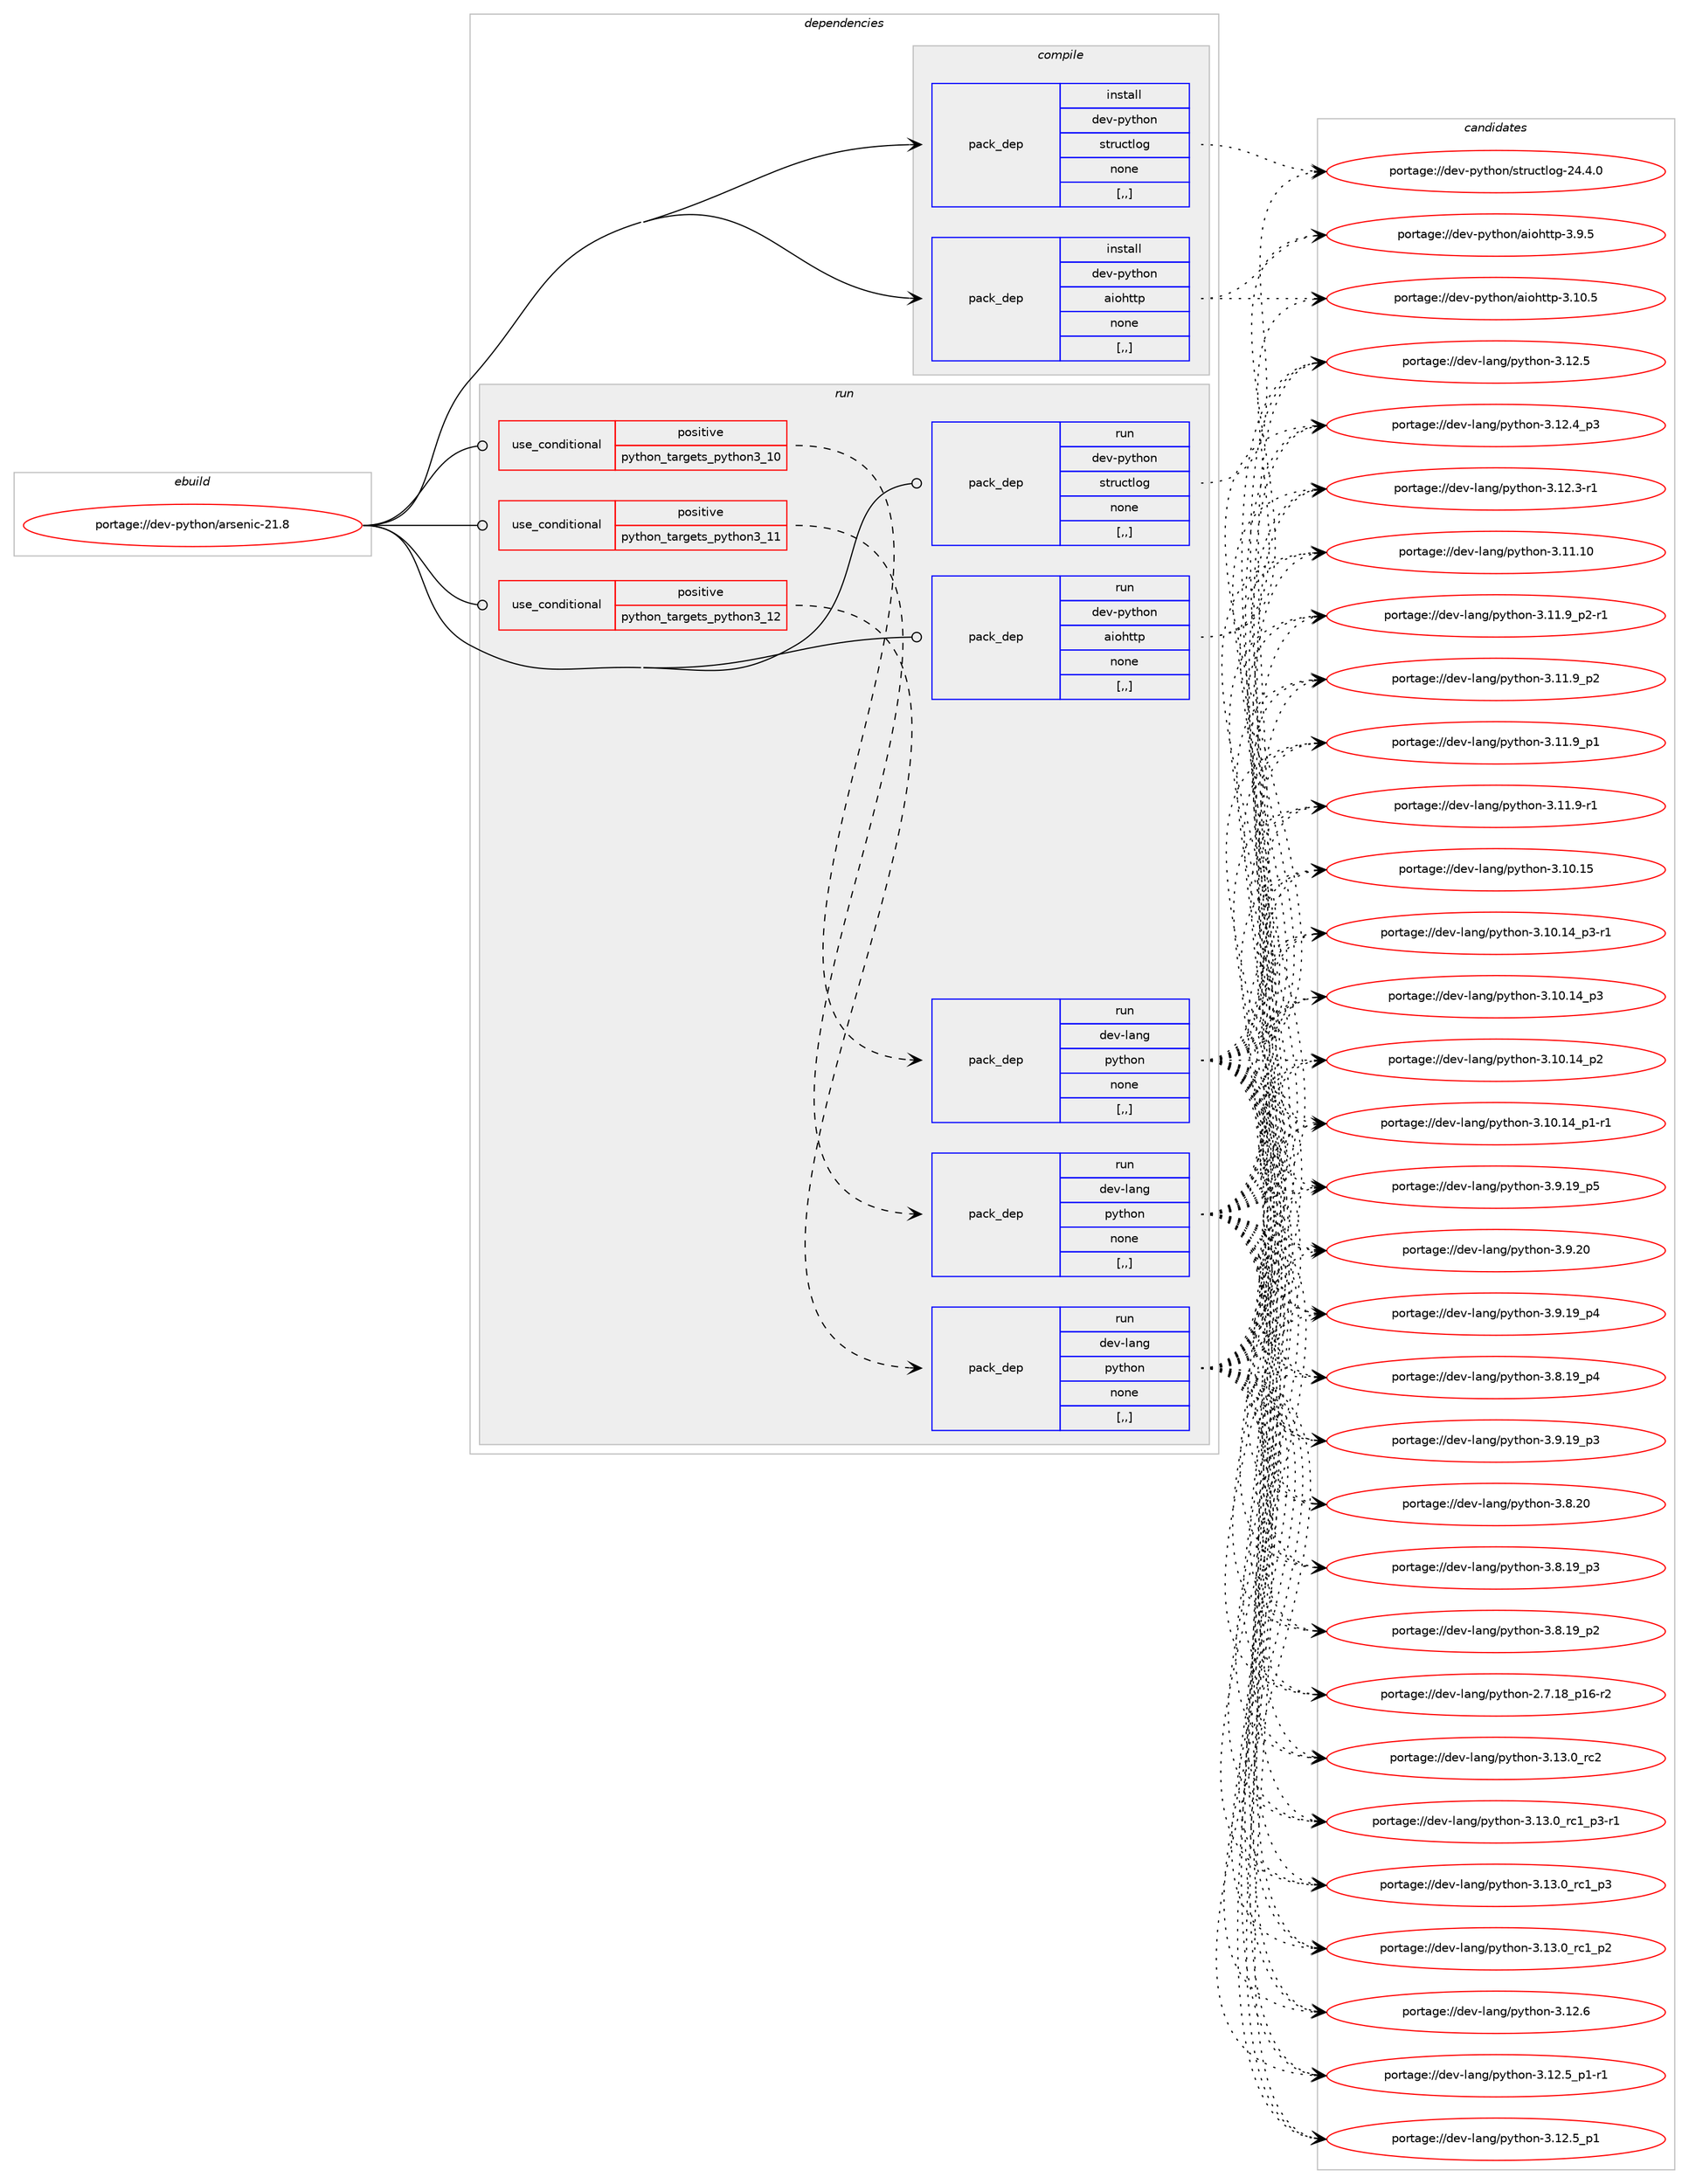 digraph prolog {

# *************
# Graph options
# *************

newrank=true;
concentrate=true;
compound=true;
graph [rankdir=LR,fontname=Helvetica,fontsize=10,ranksep=1.5];#, ranksep=2.5, nodesep=0.2];
edge  [arrowhead=vee];
node  [fontname=Helvetica,fontsize=10];

# **********
# The ebuild
# **********

subgraph cluster_leftcol {
color=gray;
label=<<i>ebuild</i>>;
id [label="portage://dev-python/arsenic-21.8", color=red, width=4, href="../dev-python/arsenic-21.8.svg"];
}

# ****************
# The dependencies
# ****************

subgraph cluster_midcol {
color=gray;
label=<<i>dependencies</i>>;
subgraph cluster_compile {
fillcolor="#eeeeee";
style=filled;
label=<<i>compile</i>>;
subgraph pack470289 {
dependency636371 [label=<<TABLE BORDER="0" CELLBORDER="1" CELLSPACING="0" CELLPADDING="4" WIDTH="220"><TR><TD ROWSPAN="6" CELLPADDING="30">pack_dep</TD></TR><TR><TD WIDTH="110">install</TD></TR><TR><TD>dev-python</TD></TR><TR><TD>aiohttp</TD></TR><TR><TD>none</TD></TR><TR><TD>[,,]</TD></TR></TABLE>>, shape=none, color=blue];
}
id:e -> dependency636371:w [weight=20,style="solid",arrowhead="vee"];
subgraph pack470290 {
dependency636372 [label=<<TABLE BORDER="0" CELLBORDER="1" CELLSPACING="0" CELLPADDING="4" WIDTH="220"><TR><TD ROWSPAN="6" CELLPADDING="30">pack_dep</TD></TR><TR><TD WIDTH="110">install</TD></TR><TR><TD>dev-python</TD></TR><TR><TD>structlog</TD></TR><TR><TD>none</TD></TR><TR><TD>[,,]</TD></TR></TABLE>>, shape=none, color=blue];
}
id:e -> dependency636372:w [weight=20,style="solid",arrowhead="vee"];
}
subgraph cluster_compileandrun {
fillcolor="#eeeeee";
style=filled;
label=<<i>compile and run</i>>;
}
subgraph cluster_run {
fillcolor="#eeeeee";
style=filled;
label=<<i>run</i>>;
subgraph cond161268 {
dependency636373 [label=<<TABLE BORDER="0" CELLBORDER="1" CELLSPACING="0" CELLPADDING="4"><TR><TD ROWSPAN="3" CELLPADDING="10">use_conditional</TD></TR><TR><TD>positive</TD></TR><TR><TD>python_targets_python3_10</TD></TR></TABLE>>, shape=none, color=red];
subgraph pack470291 {
dependency636374 [label=<<TABLE BORDER="0" CELLBORDER="1" CELLSPACING="0" CELLPADDING="4" WIDTH="220"><TR><TD ROWSPAN="6" CELLPADDING="30">pack_dep</TD></TR><TR><TD WIDTH="110">run</TD></TR><TR><TD>dev-lang</TD></TR><TR><TD>python</TD></TR><TR><TD>none</TD></TR><TR><TD>[,,]</TD></TR></TABLE>>, shape=none, color=blue];
}
dependency636373:e -> dependency636374:w [weight=20,style="dashed",arrowhead="vee"];
}
id:e -> dependency636373:w [weight=20,style="solid",arrowhead="odot"];
subgraph cond161269 {
dependency636375 [label=<<TABLE BORDER="0" CELLBORDER="1" CELLSPACING="0" CELLPADDING="4"><TR><TD ROWSPAN="3" CELLPADDING="10">use_conditional</TD></TR><TR><TD>positive</TD></TR><TR><TD>python_targets_python3_11</TD></TR></TABLE>>, shape=none, color=red];
subgraph pack470292 {
dependency636376 [label=<<TABLE BORDER="0" CELLBORDER="1" CELLSPACING="0" CELLPADDING="4" WIDTH="220"><TR><TD ROWSPAN="6" CELLPADDING="30">pack_dep</TD></TR><TR><TD WIDTH="110">run</TD></TR><TR><TD>dev-lang</TD></TR><TR><TD>python</TD></TR><TR><TD>none</TD></TR><TR><TD>[,,]</TD></TR></TABLE>>, shape=none, color=blue];
}
dependency636375:e -> dependency636376:w [weight=20,style="dashed",arrowhead="vee"];
}
id:e -> dependency636375:w [weight=20,style="solid",arrowhead="odot"];
subgraph cond161270 {
dependency636377 [label=<<TABLE BORDER="0" CELLBORDER="1" CELLSPACING="0" CELLPADDING="4"><TR><TD ROWSPAN="3" CELLPADDING="10">use_conditional</TD></TR><TR><TD>positive</TD></TR><TR><TD>python_targets_python3_12</TD></TR></TABLE>>, shape=none, color=red];
subgraph pack470293 {
dependency636378 [label=<<TABLE BORDER="0" CELLBORDER="1" CELLSPACING="0" CELLPADDING="4" WIDTH="220"><TR><TD ROWSPAN="6" CELLPADDING="30">pack_dep</TD></TR><TR><TD WIDTH="110">run</TD></TR><TR><TD>dev-lang</TD></TR><TR><TD>python</TD></TR><TR><TD>none</TD></TR><TR><TD>[,,]</TD></TR></TABLE>>, shape=none, color=blue];
}
dependency636377:e -> dependency636378:w [weight=20,style="dashed",arrowhead="vee"];
}
id:e -> dependency636377:w [weight=20,style="solid",arrowhead="odot"];
subgraph pack470294 {
dependency636379 [label=<<TABLE BORDER="0" CELLBORDER="1" CELLSPACING="0" CELLPADDING="4" WIDTH="220"><TR><TD ROWSPAN="6" CELLPADDING="30">pack_dep</TD></TR><TR><TD WIDTH="110">run</TD></TR><TR><TD>dev-python</TD></TR><TR><TD>aiohttp</TD></TR><TR><TD>none</TD></TR><TR><TD>[,,]</TD></TR></TABLE>>, shape=none, color=blue];
}
id:e -> dependency636379:w [weight=20,style="solid",arrowhead="odot"];
subgraph pack470295 {
dependency636380 [label=<<TABLE BORDER="0" CELLBORDER="1" CELLSPACING="0" CELLPADDING="4" WIDTH="220"><TR><TD ROWSPAN="6" CELLPADDING="30">pack_dep</TD></TR><TR><TD WIDTH="110">run</TD></TR><TR><TD>dev-python</TD></TR><TR><TD>structlog</TD></TR><TR><TD>none</TD></TR><TR><TD>[,,]</TD></TR></TABLE>>, shape=none, color=blue];
}
id:e -> dependency636380:w [weight=20,style="solid",arrowhead="odot"];
}
}

# **************
# The candidates
# **************

subgraph cluster_choices {
rank=same;
color=gray;
label=<<i>candidates</i>>;

subgraph choice470289 {
color=black;
nodesep=1;
choice10010111845112121116104111110479710511110411611611245514649484653 [label="portage://dev-python/aiohttp-3.10.5", color=red, width=4,href="../dev-python/aiohttp-3.10.5.svg"];
choice100101118451121211161041111104797105111104116116112455146574653 [label="portage://dev-python/aiohttp-3.9.5", color=red, width=4,href="../dev-python/aiohttp-3.9.5.svg"];
dependency636371:e -> choice10010111845112121116104111110479710511110411611611245514649484653:w [style=dotted,weight="100"];
dependency636371:e -> choice100101118451121211161041111104797105111104116116112455146574653:w [style=dotted,weight="100"];
}
subgraph choice470290 {
color=black;
nodesep=1;
choice10010111845112121116104111110471151161141179911610811110345505246524648 [label="portage://dev-python/structlog-24.4.0", color=red, width=4,href="../dev-python/structlog-24.4.0.svg"];
dependency636372:e -> choice10010111845112121116104111110471151161141179911610811110345505246524648:w [style=dotted,weight="100"];
}
subgraph choice470291 {
color=black;
nodesep=1;
choice10010111845108971101034711212111610411111045514649514648951149950 [label="portage://dev-lang/python-3.13.0_rc2", color=red, width=4,href="../dev-lang/python-3.13.0_rc2.svg"];
choice1001011184510897110103471121211161041111104551464951464895114994995112514511449 [label="portage://dev-lang/python-3.13.0_rc1_p3-r1", color=red, width=4,href="../dev-lang/python-3.13.0_rc1_p3-r1.svg"];
choice100101118451089711010347112121116104111110455146495146489511499499511251 [label="portage://dev-lang/python-3.13.0_rc1_p3", color=red, width=4,href="../dev-lang/python-3.13.0_rc1_p3.svg"];
choice100101118451089711010347112121116104111110455146495146489511499499511250 [label="portage://dev-lang/python-3.13.0_rc1_p2", color=red, width=4,href="../dev-lang/python-3.13.0_rc1_p2.svg"];
choice10010111845108971101034711212111610411111045514649504654 [label="portage://dev-lang/python-3.12.6", color=red, width=4,href="../dev-lang/python-3.12.6.svg"];
choice1001011184510897110103471121211161041111104551464950465395112494511449 [label="portage://dev-lang/python-3.12.5_p1-r1", color=red, width=4,href="../dev-lang/python-3.12.5_p1-r1.svg"];
choice100101118451089711010347112121116104111110455146495046539511249 [label="portage://dev-lang/python-3.12.5_p1", color=red, width=4,href="../dev-lang/python-3.12.5_p1.svg"];
choice10010111845108971101034711212111610411111045514649504653 [label="portage://dev-lang/python-3.12.5", color=red, width=4,href="../dev-lang/python-3.12.5.svg"];
choice100101118451089711010347112121116104111110455146495046529511251 [label="portage://dev-lang/python-3.12.4_p3", color=red, width=4,href="../dev-lang/python-3.12.4_p3.svg"];
choice100101118451089711010347112121116104111110455146495046514511449 [label="portage://dev-lang/python-3.12.3-r1", color=red, width=4,href="../dev-lang/python-3.12.3-r1.svg"];
choice1001011184510897110103471121211161041111104551464949464948 [label="portage://dev-lang/python-3.11.10", color=red, width=4,href="../dev-lang/python-3.11.10.svg"];
choice1001011184510897110103471121211161041111104551464949465795112504511449 [label="portage://dev-lang/python-3.11.9_p2-r1", color=red, width=4,href="../dev-lang/python-3.11.9_p2-r1.svg"];
choice100101118451089711010347112121116104111110455146494946579511250 [label="portage://dev-lang/python-3.11.9_p2", color=red, width=4,href="../dev-lang/python-3.11.9_p2.svg"];
choice100101118451089711010347112121116104111110455146494946579511249 [label="portage://dev-lang/python-3.11.9_p1", color=red, width=4,href="../dev-lang/python-3.11.9_p1.svg"];
choice100101118451089711010347112121116104111110455146494946574511449 [label="portage://dev-lang/python-3.11.9-r1", color=red, width=4,href="../dev-lang/python-3.11.9-r1.svg"];
choice1001011184510897110103471121211161041111104551464948464953 [label="portage://dev-lang/python-3.10.15", color=red, width=4,href="../dev-lang/python-3.10.15.svg"];
choice100101118451089711010347112121116104111110455146494846495295112514511449 [label="portage://dev-lang/python-3.10.14_p3-r1", color=red, width=4,href="../dev-lang/python-3.10.14_p3-r1.svg"];
choice10010111845108971101034711212111610411111045514649484649529511251 [label="portage://dev-lang/python-3.10.14_p3", color=red, width=4,href="../dev-lang/python-3.10.14_p3.svg"];
choice10010111845108971101034711212111610411111045514649484649529511250 [label="portage://dev-lang/python-3.10.14_p2", color=red, width=4,href="../dev-lang/python-3.10.14_p2.svg"];
choice100101118451089711010347112121116104111110455146494846495295112494511449 [label="portage://dev-lang/python-3.10.14_p1-r1", color=red, width=4,href="../dev-lang/python-3.10.14_p1-r1.svg"];
choice10010111845108971101034711212111610411111045514657465048 [label="portage://dev-lang/python-3.9.20", color=red, width=4,href="../dev-lang/python-3.9.20.svg"];
choice100101118451089711010347112121116104111110455146574649579511253 [label="portage://dev-lang/python-3.9.19_p5", color=red, width=4,href="../dev-lang/python-3.9.19_p5.svg"];
choice100101118451089711010347112121116104111110455146574649579511252 [label="portage://dev-lang/python-3.9.19_p4", color=red, width=4,href="../dev-lang/python-3.9.19_p4.svg"];
choice100101118451089711010347112121116104111110455146574649579511251 [label="portage://dev-lang/python-3.9.19_p3", color=red, width=4,href="../dev-lang/python-3.9.19_p3.svg"];
choice10010111845108971101034711212111610411111045514656465048 [label="portage://dev-lang/python-3.8.20", color=red, width=4,href="../dev-lang/python-3.8.20.svg"];
choice100101118451089711010347112121116104111110455146564649579511252 [label="portage://dev-lang/python-3.8.19_p4", color=red, width=4,href="../dev-lang/python-3.8.19_p4.svg"];
choice100101118451089711010347112121116104111110455146564649579511251 [label="portage://dev-lang/python-3.8.19_p3", color=red, width=4,href="../dev-lang/python-3.8.19_p3.svg"];
choice100101118451089711010347112121116104111110455146564649579511250 [label="portage://dev-lang/python-3.8.19_p2", color=red, width=4,href="../dev-lang/python-3.8.19_p2.svg"];
choice100101118451089711010347112121116104111110455046554649569511249544511450 [label="portage://dev-lang/python-2.7.18_p16-r2", color=red, width=4,href="../dev-lang/python-2.7.18_p16-r2.svg"];
dependency636374:e -> choice10010111845108971101034711212111610411111045514649514648951149950:w [style=dotted,weight="100"];
dependency636374:e -> choice1001011184510897110103471121211161041111104551464951464895114994995112514511449:w [style=dotted,weight="100"];
dependency636374:e -> choice100101118451089711010347112121116104111110455146495146489511499499511251:w [style=dotted,weight="100"];
dependency636374:e -> choice100101118451089711010347112121116104111110455146495146489511499499511250:w [style=dotted,weight="100"];
dependency636374:e -> choice10010111845108971101034711212111610411111045514649504654:w [style=dotted,weight="100"];
dependency636374:e -> choice1001011184510897110103471121211161041111104551464950465395112494511449:w [style=dotted,weight="100"];
dependency636374:e -> choice100101118451089711010347112121116104111110455146495046539511249:w [style=dotted,weight="100"];
dependency636374:e -> choice10010111845108971101034711212111610411111045514649504653:w [style=dotted,weight="100"];
dependency636374:e -> choice100101118451089711010347112121116104111110455146495046529511251:w [style=dotted,weight="100"];
dependency636374:e -> choice100101118451089711010347112121116104111110455146495046514511449:w [style=dotted,weight="100"];
dependency636374:e -> choice1001011184510897110103471121211161041111104551464949464948:w [style=dotted,weight="100"];
dependency636374:e -> choice1001011184510897110103471121211161041111104551464949465795112504511449:w [style=dotted,weight="100"];
dependency636374:e -> choice100101118451089711010347112121116104111110455146494946579511250:w [style=dotted,weight="100"];
dependency636374:e -> choice100101118451089711010347112121116104111110455146494946579511249:w [style=dotted,weight="100"];
dependency636374:e -> choice100101118451089711010347112121116104111110455146494946574511449:w [style=dotted,weight="100"];
dependency636374:e -> choice1001011184510897110103471121211161041111104551464948464953:w [style=dotted,weight="100"];
dependency636374:e -> choice100101118451089711010347112121116104111110455146494846495295112514511449:w [style=dotted,weight="100"];
dependency636374:e -> choice10010111845108971101034711212111610411111045514649484649529511251:w [style=dotted,weight="100"];
dependency636374:e -> choice10010111845108971101034711212111610411111045514649484649529511250:w [style=dotted,weight="100"];
dependency636374:e -> choice100101118451089711010347112121116104111110455146494846495295112494511449:w [style=dotted,weight="100"];
dependency636374:e -> choice10010111845108971101034711212111610411111045514657465048:w [style=dotted,weight="100"];
dependency636374:e -> choice100101118451089711010347112121116104111110455146574649579511253:w [style=dotted,weight="100"];
dependency636374:e -> choice100101118451089711010347112121116104111110455146574649579511252:w [style=dotted,weight="100"];
dependency636374:e -> choice100101118451089711010347112121116104111110455146574649579511251:w [style=dotted,weight="100"];
dependency636374:e -> choice10010111845108971101034711212111610411111045514656465048:w [style=dotted,weight="100"];
dependency636374:e -> choice100101118451089711010347112121116104111110455146564649579511252:w [style=dotted,weight="100"];
dependency636374:e -> choice100101118451089711010347112121116104111110455146564649579511251:w [style=dotted,weight="100"];
dependency636374:e -> choice100101118451089711010347112121116104111110455146564649579511250:w [style=dotted,weight="100"];
dependency636374:e -> choice100101118451089711010347112121116104111110455046554649569511249544511450:w [style=dotted,weight="100"];
}
subgraph choice470292 {
color=black;
nodesep=1;
choice10010111845108971101034711212111610411111045514649514648951149950 [label="portage://dev-lang/python-3.13.0_rc2", color=red, width=4,href="../dev-lang/python-3.13.0_rc2.svg"];
choice1001011184510897110103471121211161041111104551464951464895114994995112514511449 [label="portage://dev-lang/python-3.13.0_rc1_p3-r1", color=red, width=4,href="../dev-lang/python-3.13.0_rc1_p3-r1.svg"];
choice100101118451089711010347112121116104111110455146495146489511499499511251 [label="portage://dev-lang/python-3.13.0_rc1_p3", color=red, width=4,href="../dev-lang/python-3.13.0_rc1_p3.svg"];
choice100101118451089711010347112121116104111110455146495146489511499499511250 [label="portage://dev-lang/python-3.13.0_rc1_p2", color=red, width=4,href="../dev-lang/python-3.13.0_rc1_p2.svg"];
choice10010111845108971101034711212111610411111045514649504654 [label="portage://dev-lang/python-3.12.6", color=red, width=4,href="../dev-lang/python-3.12.6.svg"];
choice1001011184510897110103471121211161041111104551464950465395112494511449 [label="portage://dev-lang/python-3.12.5_p1-r1", color=red, width=4,href="../dev-lang/python-3.12.5_p1-r1.svg"];
choice100101118451089711010347112121116104111110455146495046539511249 [label="portage://dev-lang/python-3.12.5_p1", color=red, width=4,href="../dev-lang/python-3.12.5_p1.svg"];
choice10010111845108971101034711212111610411111045514649504653 [label="portage://dev-lang/python-3.12.5", color=red, width=4,href="../dev-lang/python-3.12.5.svg"];
choice100101118451089711010347112121116104111110455146495046529511251 [label="portage://dev-lang/python-3.12.4_p3", color=red, width=4,href="../dev-lang/python-3.12.4_p3.svg"];
choice100101118451089711010347112121116104111110455146495046514511449 [label="portage://dev-lang/python-3.12.3-r1", color=red, width=4,href="../dev-lang/python-3.12.3-r1.svg"];
choice1001011184510897110103471121211161041111104551464949464948 [label="portage://dev-lang/python-3.11.10", color=red, width=4,href="../dev-lang/python-3.11.10.svg"];
choice1001011184510897110103471121211161041111104551464949465795112504511449 [label="portage://dev-lang/python-3.11.9_p2-r1", color=red, width=4,href="../dev-lang/python-3.11.9_p2-r1.svg"];
choice100101118451089711010347112121116104111110455146494946579511250 [label="portage://dev-lang/python-3.11.9_p2", color=red, width=4,href="../dev-lang/python-3.11.9_p2.svg"];
choice100101118451089711010347112121116104111110455146494946579511249 [label="portage://dev-lang/python-3.11.9_p1", color=red, width=4,href="../dev-lang/python-3.11.9_p1.svg"];
choice100101118451089711010347112121116104111110455146494946574511449 [label="portage://dev-lang/python-3.11.9-r1", color=red, width=4,href="../dev-lang/python-3.11.9-r1.svg"];
choice1001011184510897110103471121211161041111104551464948464953 [label="portage://dev-lang/python-3.10.15", color=red, width=4,href="../dev-lang/python-3.10.15.svg"];
choice100101118451089711010347112121116104111110455146494846495295112514511449 [label="portage://dev-lang/python-3.10.14_p3-r1", color=red, width=4,href="../dev-lang/python-3.10.14_p3-r1.svg"];
choice10010111845108971101034711212111610411111045514649484649529511251 [label="portage://dev-lang/python-3.10.14_p3", color=red, width=4,href="../dev-lang/python-3.10.14_p3.svg"];
choice10010111845108971101034711212111610411111045514649484649529511250 [label="portage://dev-lang/python-3.10.14_p2", color=red, width=4,href="../dev-lang/python-3.10.14_p2.svg"];
choice100101118451089711010347112121116104111110455146494846495295112494511449 [label="portage://dev-lang/python-3.10.14_p1-r1", color=red, width=4,href="../dev-lang/python-3.10.14_p1-r1.svg"];
choice10010111845108971101034711212111610411111045514657465048 [label="portage://dev-lang/python-3.9.20", color=red, width=4,href="../dev-lang/python-3.9.20.svg"];
choice100101118451089711010347112121116104111110455146574649579511253 [label="portage://dev-lang/python-3.9.19_p5", color=red, width=4,href="../dev-lang/python-3.9.19_p5.svg"];
choice100101118451089711010347112121116104111110455146574649579511252 [label="portage://dev-lang/python-3.9.19_p4", color=red, width=4,href="../dev-lang/python-3.9.19_p4.svg"];
choice100101118451089711010347112121116104111110455146574649579511251 [label="portage://dev-lang/python-3.9.19_p3", color=red, width=4,href="../dev-lang/python-3.9.19_p3.svg"];
choice10010111845108971101034711212111610411111045514656465048 [label="portage://dev-lang/python-3.8.20", color=red, width=4,href="../dev-lang/python-3.8.20.svg"];
choice100101118451089711010347112121116104111110455146564649579511252 [label="portage://dev-lang/python-3.8.19_p4", color=red, width=4,href="../dev-lang/python-3.8.19_p4.svg"];
choice100101118451089711010347112121116104111110455146564649579511251 [label="portage://dev-lang/python-3.8.19_p3", color=red, width=4,href="../dev-lang/python-3.8.19_p3.svg"];
choice100101118451089711010347112121116104111110455146564649579511250 [label="portage://dev-lang/python-3.8.19_p2", color=red, width=4,href="../dev-lang/python-3.8.19_p2.svg"];
choice100101118451089711010347112121116104111110455046554649569511249544511450 [label="portage://dev-lang/python-2.7.18_p16-r2", color=red, width=4,href="../dev-lang/python-2.7.18_p16-r2.svg"];
dependency636376:e -> choice10010111845108971101034711212111610411111045514649514648951149950:w [style=dotted,weight="100"];
dependency636376:e -> choice1001011184510897110103471121211161041111104551464951464895114994995112514511449:w [style=dotted,weight="100"];
dependency636376:e -> choice100101118451089711010347112121116104111110455146495146489511499499511251:w [style=dotted,weight="100"];
dependency636376:e -> choice100101118451089711010347112121116104111110455146495146489511499499511250:w [style=dotted,weight="100"];
dependency636376:e -> choice10010111845108971101034711212111610411111045514649504654:w [style=dotted,weight="100"];
dependency636376:e -> choice1001011184510897110103471121211161041111104551464950465395112494511449:w [style=dotted,weight="100"];
dependency636376:e -> choice100101118451089711010347112121116104111110455146495046539511249:w [style=dotted,weight="100"];
dependency636376:e -> choice10010111845108971101034711212111610411111045514649504653:w [style=dotted,weight="100"];
dependency636376:e -> choice100101118451089711010347112121116104111110455146495046529511251:w [style=dotted,weight="100"];
dependency636376:e -> choice100101118451089711010347112121116104111110455146495046514511449:w [style=dotted,weight="100"];
dependency636376:e -> choice1001011184510897110103471121211161041111104551464949464948:w [style=dotted,weight="100"];
dependency636376:e -> choice1001011184510897110103471121211161041111104551464949465795112504511449:w [style=dotted,weight="100"];
dependency636376:e -> choice100101118451089711010347112121116104111110455146494946579511250:w [style=dotted,weight="100"];
dependency636376:e -> choice100101118451089711010347112121116104111110455146494946579511249:w [style=dotted,weight="100"];
dependency636376:e -> choice100101118451089711010347112121116104111110455146494946574511449:w [style=dotted,weight="100"];
dependency636376:e -> choice1001011184510897110103471121211161041111104551464948464953:w [style=dotted,weight="100"];
dependency636376:e -> choice100101118451089711010347112121116104111110455146494846495295112514511449:w [style=dotted,weight="100"];
dependency636376:e -> choice10010111845108971101034711212111610411111045514649484649529511251:w [style=dotted,weight="100"];
dependency636376:e -> choice10010111845108971101034711212111610411111045514649484649529511250:w [style=dotted,weight="100"];
dependency636376:e -> choice100101118451089711010347112121116104111110455146494846495295112494511449:w [style=dotted,weight="100"];
dependency636376:e -> choice10010111845108971101034711212111610411111045514657465048:w [style=dotted,weight="100"];
dependency636376:e -> choice100101118451089711010347112121116104111110455146574649579511253:w [style=dotted,weight="100"];
dependency636376:e -> choice100101118451089711010347112121116104111110455146574649579511252:w [style=dotted,weight="100"];
dependency636376:e -> choice100101118451089711010347112121116104111110455146574649579511251:w [style=dotted,weight="100"];
dependency636376:e -> choice10010111845108971101034711212111610411111045514656465048:w [style=dotted,weight="100"];
dependency636376:e -> choice100101118451089711010347112121116104111110455146564649579511252:w [style=dotted,weight="100"];
dependency636376:e -> choice100101118451089711010347112121116104111110455146564649579511251:w [style=dotted,weight="100"];
dependency636376:e -> choice100101118451089711010347112121116104111110455146564649579511250:w [style=dotted,weight="100"];
dependency636376:e -> choice100101118451089711010347112121116104111110455046554649569511249544511450:w [style=dotted,weight="100"];
}
subgraph choice470293 {
color=black;
nodesep=1;
choice10010111845108971101034711212111610411111045514649514648951149950 [label="portage://dev-lang/python-3.13.0_rc2", color=red, width=4,href="../dev-lang/python-3.13.0_rc2.svg"];
choice1001011184510897110103471121211161041111104551464951464895114994995112514511449 [label="portage://dev-lang/python-3.13.0_rc1_p3-r1", color=red, width=4,href="../dev-lang/python-3.13.0_rc1_p3-r1.svg"];
choice100101118451089711010347112121116104111110455146495146489511499499511251 [label="portage://dev-lang/python-3.13.0_rc1_p3", color=red, width=4,href="../dev-lang/python-3.13.0_rc1_p3.svg"];
choice100101118451089711010347112121116104111110455146495146489511499499511250 [label="portage://dev-lang/python-3.13.0_rc1_p2", color=red, width=4,href="../dev-lang/python-3.13.0_rc1_p2.svg"];
choice10010111845108971101034711212111610411111045514649504654 [label="portage://dev-lang/python-3.12.6", color=red, width=4,href="../dev-lang/python-3.12.6.svg"];
choice1001011184510897110103471121211161041111104551464950465395112494511449 [label="portage://dev-lang/python-3.12.5_p1-r1", color=red, width=4,href="../dev-lang/python-3.12.5_p1-r1.svg"];
choice100101118451089711010347112121116104111110455146495046539511249 [label="portage://dev-lang/python-3.12.5_p1", color=red, width=4,href="../dev-lang/python-3.12.5_p1.svg"];
choice10010111845108971101034711212111610411111045514649504653 [label="portage://dev-lang/python-3.12.5", color=red, width=4,href="../dev-lang/python-3.12.5.svg"];
choice100101118451089711010347112121116104111110455146495046529511251 [label="portage://dev-lang/python-3.12.4_p3", color=red, width=4,href="../dev-lang/python-3.12.4_p3.svg"];
choice100101118451089711010347112121116104111110455146495046514511449 [label="portage://dev-lang/python-3.12.3-r1", color=red, width=4,href="../dev-lang/python-3.12.3-r1.svg"];
choice1001011184510897110103471121211161041111104551464949464948 [label="portage://dev-lang/python-3.11.10", color=red, width=4,href="../dev-lang/python-3.11.10.svg"];
choice1001011184510897110103471121211161041111104551464949465795112504511449 [label="portage://dev-lang/python-3.11.9_p2-r1", color=red, width=4,href="../dev-lang/python-3.11.9_p2-r1.svg"];
choice100101118451089711010347112121116104111110455146494946579511250 [label="portage://dev-lang/python-3.11.9_p2", color=red, width=4,href="../dev-lang/python-3.11.9_p2.svg"];
choice100101118451089711010347112121116104111110455146494946579511249 [label="portage://dev-lang/python-3.11.9_p1", color=red, width=4,href="../dev-lang/python-3.11.9_p1.svg"];
choice100101118451089711010347112121116104111110455146494946574511449 [label="portage://dev-lang/python-3.11.9-r1", color=red, width=4,href="../dev-lang/python-3.11.9-r1.svg"];
choice1001011184510897110103471121211161041111104551464948464953 [label="portage://dev-lang/python-3.10.15", color=red, width=4,href="../dev-lang/python-3.10.15.svg"];
choice100101118451089711010347112121116104111110455146494846495295112514511449 [label="portage://dev-lang/python-3.10.14_p3-r1", color=red, width=4,href="../dev-lang/python-3.10.14_p3-r1.svg"];
choice10010111845108971101034711212111610411111045514649484649529511251 [label="portage://dev-lang/python-3.10.14_p3", color=red, width=4,href="../dev-lang/python-3.10.14_p3.svg"];
choice10010111845108971101034711212111610411111045514649484649529511250 [label="portage://dev-lang/python-3.10.14_p2", color=red, width=4,href="../dev-lang/python-3.10.14_p2.svg"];
choice100101118451089711010347112121116104111110455146494846495295112494511449 [label="portage://dev-lang/python-3.10.14_p1-r1", color=red, width=4,href="../dev-lang/python-3.10.14_p1-r1.svg"];
choice10010111845108971101034711212111610411111045514657465048 [label="portage://dev-lang/python-3.9.20", color=red, width=4,href="../dev-lang/python-3.9.20.svg"];
choice100101118451089711010347112121116104111110455146574649579511253 [label="portage://dev-lang/python-3.9.19_p5", color=red, width=4,href="../dev-lang/python-3.9.19_p5.svg"];
choice100101118451089711010347112121116104111110455146574649579511252 [label="portage://dev-lang/python-3.9.19_p4", color=red, width=4,href="../dev-lang/python-3.9.19_p4.svg"];
choice100101118451089711010347112121116104111110455146574649579511251 [label="portage://dev-lang/python-3.9.19_p3", color=red, width=4,href="../dev-lang/python-3.9.19_p3.svg"];
choice10010111845108971101034711212111610411111045514656465048 [label="portage://dev-lang/python-3.8.20", color=red, width=4,href="../dev-lang/python-3.8.20.svg"];
choice100101118451089711010347112121116104111110455146564649579511252 [label="portage://dev-lang/python-3.8.19_p4", color=red, width=4,href="../dev-lang/python-3.8.19_p4.svg"];
choice100101118451089711010347112121116104111110455146564649579511251 [label="portage://dev-lang/python-3.8.19_p3", color=red, width=4,href="../dev-lang/python-3.8.19_p3.svg"];
choice100101118451089711010347112121116104111110455146564649579511250 [label="portage://dev-lang/python-3.8.19_p2", color=red, width=4,href="../dev-lang/python-3.8.19_p2.svg"];
choice100101118451089711010347112121116104111110455046554649569511249544511450 [label="portage://dev-lang/python-2.7.18_p16-r2", color=red, width=4,href="../dev-lang/python-2.7.18_p16-r2.svg"];
dependency636378:e -> choice10010111845108971101034711212111610411111045514649514648951149950:w [style=dotted,weight="100"];
dependency636378:e -> choice1001011184510897110103471121211161041111104551464951464895114994995112514511449:w [style=dotted,weight="100"];
dependency636378:e -> choice100101118451089711010347112121116104111110455146495146489511499499511251:w [style=dotted,weight="100"];
dependency636378:e -> choice100101118451089711010347112121116104111110455146495146489511499499511250:w [style=dotted,weight="100"];
dependency636378:e -> choice10010111845108971101034711212111610411111045514649504654:w [style=dotted,weight="100"];
dependency636378:e -> choice1001011184510897110103471121211161041111104551464950465395112494511449:w [style=dotted,weight="100"];
dependency636378:e -> choice100101118451089711010347112121116104111110455146495046539511249:w [style=dotted,weight="100"];
dependency636378:e -> choice10010111845108971101034711212111610411111045514649504653:w [style=dotted,weight="100"];
dependency636378:e -> choice100101118451089711010347112121116104111110455146495046529511251:w [style=dotted,weight="100"];
dependency636378:e -> choice100101118451089711010347112121116104111110455146495046514511449:w [style=dotted,weight="100"];
dependency636378:e -> choice1001011184510897110103471121211161041111104551464949464948:w [style=dotted,weight="100"];
dependency636378:e -> choice1001011184510897110103471121211161041111104551464949465795112504511449:w [style=dotted,weight="100"];
dependency636378:e -> choice100101118451089711010347112121116104111110455146494946579511250:w [style=dotted,weight="100"];
dependency636378:e -> choice100101118451089711010347112121116104111110455146494946579511249:w [style=dotted,weight="100"];
dependency636378:e -> choice100101118451089711010347112121116104111110455146494946574511449:w [style=dotted,weight="100"];
dependency636378:e -> choice1001011184510897110103471121211161041111104551464948464953:w [style=dotted,weight="100"];
dependency636378:e -> choice100101118451089711010347112121116104111110455146494846495295112514511449:w [style=dotted,weight="100"];
dependency636378:e -> choice10010111845108971101034711212111610411111045514649484649529511251:w [style=dotted,weight="100"];
dependency636378:e -> choice10010111845108971101034711212111610411111045514649484649529511250:w [style=dotted,weight="100"];
dependency636378:e -> choice100101118451089711010347112121116104111110455146494846495295112494511449:w [style=dotted,weight="100"];
dependency636378:e -> choice10010111845108971101034711212111610411111045514657465048:w [style=dotted,weight="100"];
dependency636378:e -> choice100101118451089711010347112121116104111110455146574649579511253:w [style=dotted,weight="100"];
dependency636378:e -> choice100101118451089711010347112121116104111110455146574649579511252:w [style=dotted,weight="100"];
dependency636378:e -> choice100101118451089711010347112121116104111110455146574649579511251:w [style=dotted,weight="100"];
dependency636378:e -> choice10010111845108971101034711212111610411111045514656465048:w [style=dotted,weight="100"];
dependency636378:e -> choice100101118451089711010347112121116104111110455146564649579511252:w [style=dotted,weight="100"];
dependency636378:e -> choice100101118451089711010347112121116104111110455146564649579511251:w [style=dotted,weight="100"];
dependency636378:e -> choice100101118451089711010347112121116104111110455146564649579511250:w [style=dotted,weight="100"];
dependency636378:e -> choice100101118451089711010347112121116104111110455046554649569511249544511450:w [style=dotted,weight="100"];
}
subgraph choice470294 {
color=black;
nodesep=1;
choice10010111845112121116104111110479710511110411611611245514649484653 [label="portage://dev-python/aiohttp-3.10.5", color=red, width=4,href="../dev-python/aiohttp-3.10.5.svg"];
choice100101118451121211161041111104797105111104116116112455146574653 [label="portage://dev-python/aiohttp-3.9.5", color=red, width=4,href="../dev-python/aiohttp-3.9.5.svg"];
dependency636379:e -> choice10010111845112121116104111110479710511110411611611245514649484653:w [style=dotted,weight="100"];
dependency636379:e -> choice100101118451121211161041111104797105111104116116112455146574653:w [style=dotted,weight="100"];
}
subgraph choice470295 {
color=black;
nodesep=1;
choice10010111845112121116104111110471151161141179911610811110345505246524648 [label="portage://dev-python/structlog-24.4.0", color=red, width=4,href="../dev-python/structlog-24.4.0.svg"];
dependency636380:e -> choice10010111845112121116104111110471151161141179911610811110345505246524648:w [style=dotted,weight="100"];
}
}

}
